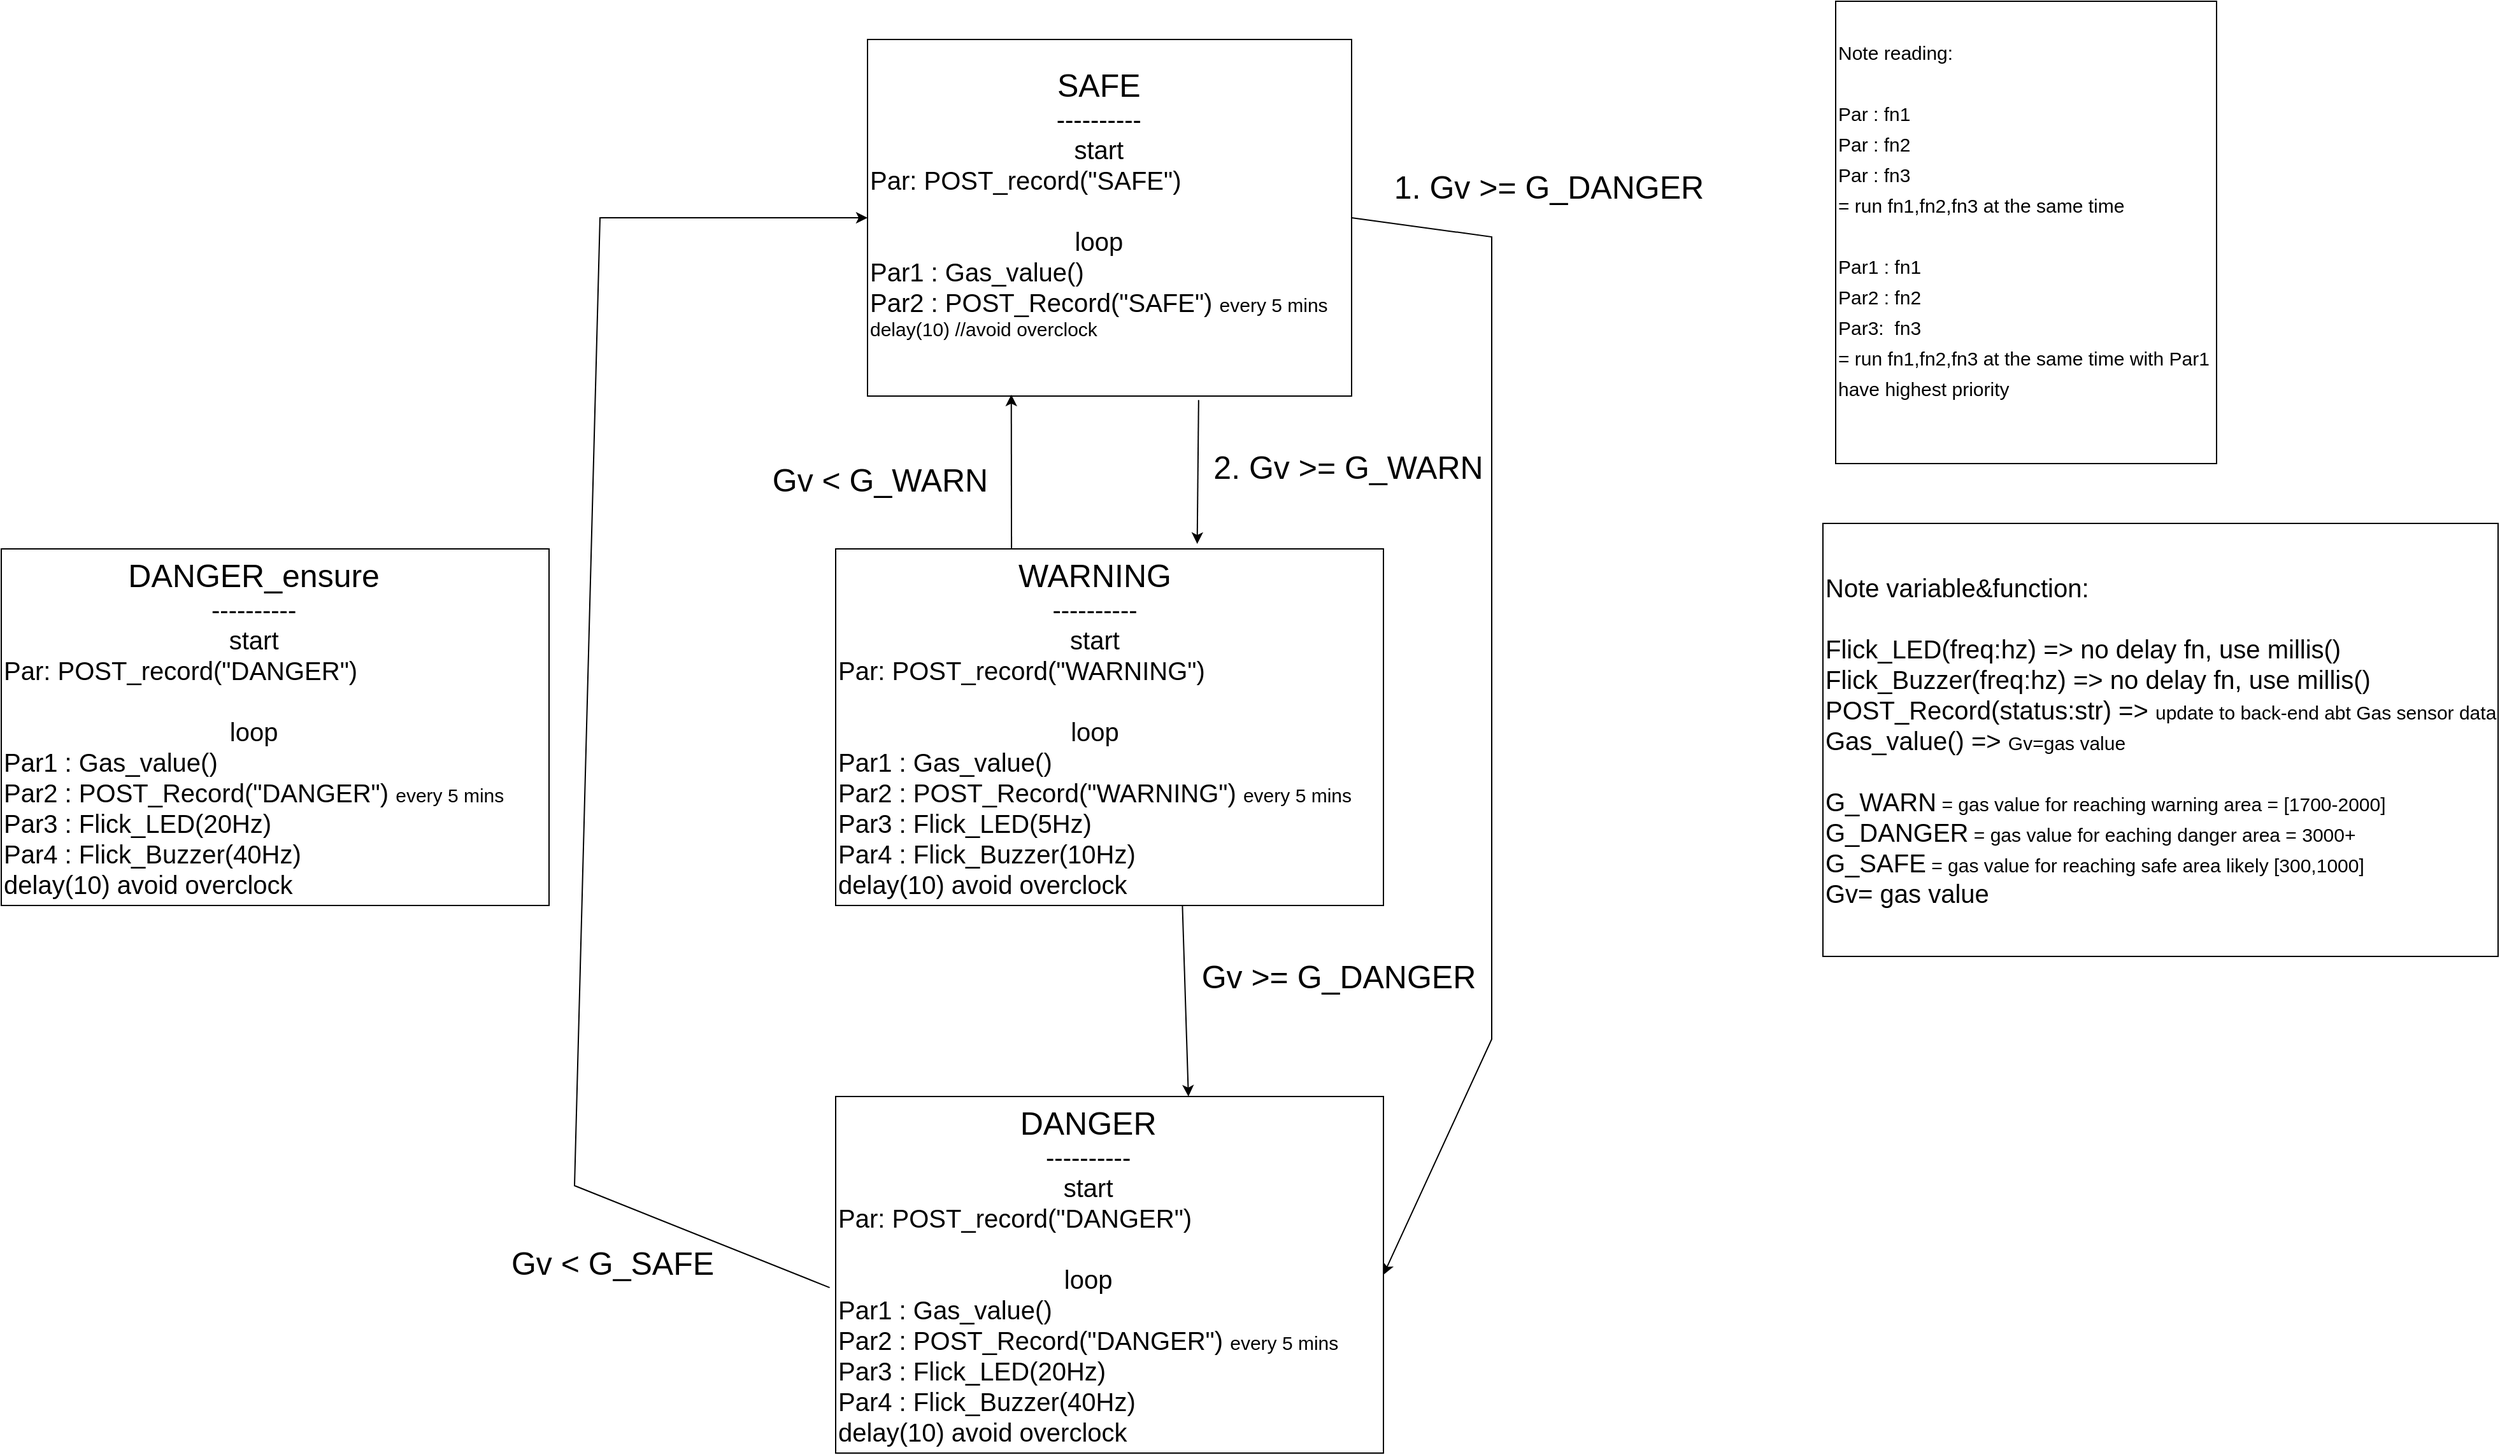 <mxfile version="20.8.19" type="github">
  <diagram name="Page-1" id="sjG4DysbOh6MQ5VIM363">
    <mxGraphModel dx="2066" dy="569" grid="1" gridSize="10" guides="1" tooltips="1" connect="1" arrows="1" fold="1" page="1" pageScale="1" pageWidth="850" pageHeight="1100" math="0" shadow="0">
      <root>
        <mxCell id="0" />
        <mxCell id="1" parent="0" />
        <mxCell id="1_t3aM_1tZM-ysJRbMeo-1" value="&lt;div style=&quot;text-align: center;&quot;&gt;&lt;span style=&quot;background-color: initial;&quot;&gt;&lt;font style=&quot;font-size: 25px;&quot;&gt;SAFE&lt;/font&gt;&lt;/span&gt;&lt;/div&gt;&lt;div style=&quot;text-align: center; font-size: 20px;&quot;&gt;&lt;span style=&quot;background-color: initial;&quot;&gt;&lt;font style=&quot;font-size: 20px;&quot;&gt;----------&lt;/font&gt;&lt;/span&gt;&lt;/div&gt;&lt;div style=&quot;text-align: center; font-size: 20px;&quot;&gt;start&lt;/div&gt;&lt;div style=&quot;font-size: 20px;&quot;&gt;Par: POST_record(&quot;SAFE&quot;)&lt;/div&gt;&lt;div style=&quot;font-size: 20px;&quot;&gt;&lt;br&gt;&lt;/div&gt;&lt;div style=&quot;text-align: center; font-size: 20px;&quot;&gt;&lt;font style=&quot;font-size: 20px;&quot;&gt;loop&lt;/font&gt;&lt;/div&gt;&lt;div style=&quot;font-size: 20px;&quot;&gt;Par1 : Gas_value()&lt;br&gt;&lt;/div&gt;&lt;div style=&quot;&quot;&gt;&lt;font style=&quot;font-size: 20px;&quot;&gt;Par2 : POST_Record(&quot;SAFE&quot;) &lt;/font&gt;&lt;font style=&quot;font-size: 15px;&quot;&gt;every 5 mins&lt;/font&gt;&lt;/div&gt;&lt;div style=&quot;&quot;&gt;&lt;span style=&quot;font-size: 15px;&quot;&gt;delay(10) //avoid overclock&lt;/span&gt;&lt;/div&gt;&lt;div style=&quot;font-size: 20px;&quot;&gt;&lt;br&gt;&lt;/div&gt;" style="rounded=0;whiteSpace=wrap;html=1;align=left;" parent="1" vertex="1">
          <mxGeometry x="380" y="70" width="380" height="280" as="geometry" />
        </mxCell>
        <mxCell id="1_t3aM_1tZM-ysJRbMeo-5" value="" style="endArrow=classic;html=1;rounded=0;fontSize=15;exitX=1;exitY=0.5;exitDx=0;exitDy=0;entryX=1;entryY=0.5;entryDx=0;entryDy=0;" parent="1" source="1_t3aM_1tZM-ysJRbMeo-1" target="uM968uDrHWjhQedUZtUP-4" edge="1">
          <mxGeometry width="50" height="50" relative="1" as="geometry">
            <mxPoint x="700" y="360" as="sourcePoint" />
            <mxPoint x="630" y="855" as="targetPoint" />
            <Array as="points">
              <mxPoint x="870" y="225" />
              <mxPoint x="870" y="855" />
            </Array>
          </mxGeometry>
        </mxCell>
        <mxCell id="1_t3aM_1tZM-ysJRbMeo-25" value="" style="endArrow=classic;html=1;rounded=0;fontSize=20;entryX=0.66;entryY=-0.014;entryDx=0;entryDy=0;exitX=0.684;exitY=1.011;exitDx=0;exitDy=0;entryPerimeter=0;exitPerimeter=0;" parent="1" source="1_t3aM_1tZM-ysJRbMeo-1" target="uM968uDrHWjhQedUZtUP-3" edge="1">
          <mxGeometry width="50" height="50" relative="1" as="geometry">
            <mxPoint x="580" y="490" as="sourcePoint" />
            <mxPoint x="649.25" y="396.35" as="targetPoint" />
          </mxGeometry>
        </mxCell>
        <mxCell id="1_t3aM_1tZM-ysJRbMeo-27" value="" style="endArrow=classic;html=1;rounded=0;fontSize=20;exitX=-0.011;exitY=0.536;exitDx=0;exitDy=0;exitPerimeter=0;entryX=0;entryY=0.5;entryDx=0;entryDy=0;" parent="1" source="uM968uDrHWjhQedUZtUP-4" target="1_t3aM_1tZM-ysJRbMeo-1" edge="1">
          <mxGeometry width="50" height="50" relative="1" as="geometry">
            <mxPoint x="477.3" y="861.75" as="sourcePoint" />
            <mxPoint x="430" y="200" as="targetPoint" />
            <Array as="points">
              <mxPoint x="150" y="970" />
              <mxPoint x="170" y="210" />
            </Array>
          </mxGeometry>
        </mxCell>
        <mxCell id="1_t3aM_1tZM-ysJRbMeo-28" value="&lt;font style=&quot;font-size: 15px;&quot;&gt;Note reading:&lt;br&gt;&lt;br&gt;Par : fn1&lt;br&gt;Par : fn2&lt;br&gt;Par : fn3&lt;br&gt;= run fn1,fn2,fn3 at the same time&amp;nbsp;&lt;br&gt;&lt;br&gt;Par1 : fn1&lt;br&gt;Par2 : fn2&lt;br&gt;Par3:&amp;nbsp; fn3&lt;br&gt;= run fn1,fn2,fn3 at the same time with Par1 have highest priority&lt;br&gt;&lt;br&gt;&lt;/font&gt;" style="rounded=0;whiteSpace=wrap;html=1;fontSize=20;align=left;" parent="1" vertex="1">
          <mxGeometry x="1140" y="40" width="299" height="363" as="geometry" />
        </mxCell>
        <mxCell id="uM968uDrHWjhQedUZtUP-1" value="Note variable&amp;amp;function:&lt;br&gt;&lt;br&gt;Flick_LED(freq:hz) =&amp;gt; no delay fn, use millis()&lt;br&gt;Flick_Buzzer(freq:hz) =&amp;gt; no delay fn, use millis()&lt;br&gt;POST_Record(status:str) =&amp;gt; &lt;font style=&quot;&quot;&gt;&lt;span style=&quot;font-size: 15px;&quot;&gt;update to back-end abt Gas sensor data&lt;br&gt;&lt;/span&gt;Gas_value() =&amp;gt; &lt;font style=&quot;font-size: 15px;&quot;&gt;Gv=gas value&lt;/font&gt;&lt;br&gt;&lt;br&gt;&lt;font style=&quot;font-size: 20px;&quot;&gt;G_WARN&lt;/font&gt;&lt;/font&gt;&lt;font style=&quot;&quot;&gt;&lt;span style=&quot;font-size: 15px;&quot;&gt;&amp;nbsp;= gas value for reaching warning area = [1700-2000]&lt;/span&gt;&lt;br&gt;&lt;font style=&quot;font-size: 20px;&quot;&gt;G_DANGER&lt;/font&gt;&lt;/font&gt;&lt;font style=&quot;&quot;&gt;&lt;span style=&quot;font-size: 15px;&quot;&gt;&amp;nbsp;= gas value for eaching danger area = 3000+&lt;/span&gt;&lt;br&gt;&lt;font style=&quot;font-size: 20px;&quot;&gt;G_SAFE&lt;/font&gt;&lt;/font&gt;&lt;font style=&quot;&quot;&gt;&lt;span style=&quot;font-size: 15px;&quot;&gt;&amp;nbsp;= gas value for reaching safe area likely [300,1000]&lt;/span&gt;&lt;br&gt;&lt;font style=&quot;font-size: 20px;&quot;&gt;Gv= gas value&lt;/font&gt;&lt;br&gt;&lt;/font&gt;" style="rounded=0;whiteSpace=wrap;html=1;fontSize=20;align=left;" parent="1" vertex="1">
          <mxGeometry x="1130" y="450" width="530" height="340" as="geometry" />
        </mxCell>
        <mxCell id="uM968uDrHWjhQedUZtUP-3" value="&lt;div style=&quot;text-align: center;&quot;&gt;&lt;span style=&quot;background-color: initial;&quot;&gt;&lt;font style=&quot;font-size: 25px;&quot;&gt;WARNING&lt;/font&gt;&lt;/span&gt;&lt;/div&gt;&lt;div style=&quot;text-align: center; font-size: 20px;&quot;&gt;&lt;span style=&quot;background-color: initial;&quot;&gt;&lt;font style=&quot;font-size: 20px;&quot;&gt;----------&lt;/font&gt;&lt;/span&gt;&lt;/div&gt;&lt;div style=&quot;text-align: center; font-size: 20px;&quot;&gt;start&lt;/div&gt;&lt;div style=&quot;font-size: 20px;&quot;&gt;Par: POST_record(&quot;WARNING&quot;)&lt;/div&gt;&lt;div style=&quot;font-size: 20px;&quot;&gt;&lt;br&gt;&lt;/div&gt;&lt;div style=&quot;text-align: center; font-size: 20px;&quot;&gt;&lt;font style=&quot;font-size: 20px;&quot;&gt;loop&lt;/font&gt;&lt;/div&gt;&lt;div style=&quot;font-size: 20px;&quot;&gt;Par1 : Gas_value()&lt;br&gt;&lt;/div&gt;&lt;div style=&quot;&quot;&gt;&lt;font style=&quot;font-size: 20px;&quot;&gt;Par2 : POST_Record(&quot;WARNING&quot;) &lt;/font&gt;&lt;font style=&quot;font-size: 15px;&quot;&gt;every 5 mins&lt;/font&gt;&lt;/div&gt;&lt;div style=&quot;font-size: 20px;&quot;&gt;Par3 : Flick_LED(5Hz)&lt;/div&gt;&lt;div style=&quot;font-size: 20px;&quot;&gt;Par4 : Flick_Buzzer(10Hz)&lt;/div&gt;&lt;div style=&quot;font-size: 20px;&quot;&gt;delay(10) avoid overclock&lt;/div&gt;" style="rounded=0;whiteSpace=wrap;html=1;align=left;" parent="1" vertex="1">
          <mxGeometry x="355" y="470" width="430" height="280" as="geometry" />
        </mxCell>
        <mxCell id="uM968uDrHWjhQedUZtUP-4" value="&lt;div style=&quot;text-align: center;&quot;&gt;&lt;span style=&quot;background-color: initial;&quot;&gt;&lt;font style=&quot;font-size: 25px;&quot;&gt;DANGER&lt;/font&gt;&lt;/span&gt;&lt;/div&gt;&lt;div style=&quot;text-align: center; font-size: 20px;&quot;&gt;&lt;span style=&quot;background-color: initial;&quot;&gt;&lt;font style=&quot;font-size: 20px;&quot;&gt;----------&lt;/font&gt;&lt;/span&gt;&lt;/div&gt;&lt;div style=&quot;text-align: center; font-size: 20px;&quot;&gt;start&lt;/div&gt;&lt;div style=&quot;font-size: 20px;&quot;&gt;Par: POST_record(&quot;DANGER&quot;)&lt;/div&gt;&lt;div style=&quot;font-size: 20px;&quot;&gt;&lt;br&gt;&lt;/div&gt;&lt;div style=&quot;text-align: center; font-size: 20px;&quot;&gt;&lt;font style=&quot;font-size: 20px;&quot;&gt;loop&lt;/font&gt;&lt;/div&gt;&lt;div style=&quot;font-size: 20px;&quot;&gt;Par1 : Gas_value()&lt;br&gt;&lt;/div&gt;&lt;div style=&quot;&quot;&gt;&lt;font style=&quot;font-size: 20px;&quot;&gt;Par2 : POST_Record(&quot;DANGER&quot;) &lt;/font&gt;&lt;font style=&quot;font-size: 15px;&quot;&gt;every 5 mins&lt;/font&gt;&lt;/div&gt;&lt;div style=&quot;font-size: 20px;&quot;&gt;Par3 : Flick_LED(20Hz)&lt;/div&gt;&lt;div style=&quot;font-size: 20px;&quot;&gt;Par4 : Flick_Buzzer(40Hz)&lt;/div&gt;&lt;div style=&quot;font-size: 20px;&quot;&gt;delay(10) avoid overclock&lt;/div&gt;" style="rounded=0;whiteSpace=wrap;html=1;align=left;" parent="1" vertex="1">
          <mxGeometry x="355" y="900" width="430" height="280" as="geometry" />
        </mxCell>
        <mxCell id="uM968uDrHWjhQedUZtUP-5" value="" style="endArrow=classic;html=1;rounded=0;fontSize=25;exitX=0.321;exitY=0;exitDx=0;exitDy=0;exitPerimeter=0;entryX=0.297;entryY=0.996;entryDx=0;entryDy=0;entryPerimeter=0;" parent="1" source="uM968uDrHWjhQedUZtUP-3" target="1_t3aM_1tZM-ysJRbMeo-1" edge="1">
          <mxGeometry width="50" height="50" relative="1" as="geometry">
            <mxPoint x="920" y="610" as="sourcePoint" />
            <mxPoint x="970" y="560" as="targetPoint" />
          </mxGeometry>
        </mxCell>
        <mxCell id="uM968uDrHWjhQedUZtUP-6" value="" style="endArrow=classic;html=1;rounded=0;fontSize=25;exitX=0.633;exitY=1;exitDx=0;exitDy=0;exitPerimeter=0;entryX=0.644;entryY=0;entryDx=0;entryDy=0;entryPerimeter=0;" parent="1" source="uM968uDrHWjhQedUZtUP-3" target="uM968uDrHWjhQedUZtUP-4" edge="1">
          <mxGeometry width="50" height="50" relative="1" as="geometry">
            <mxPoint x="920" y="710" as="sourcePoint" />
            <mxPoint x="970" y="660" as="targetPoint" />
          </mxGeometry>
        </mxCell>
        <mxCell id="uM968uDrHWjhQedUZtUP-8" value="1. Gv &amp;gt;= G_DANGER" style="text;html=1;strokeColor=none;fillColor=none;align=center;verticalAlign=middle;whiteSpace=wrap;rounded=0;fontSize=25;" parent="1" vertex="1">
          <mxGeometry x="780" y="170" width="270" height="30" as="geometry" />
        </mxCell>
        <mxCell id="uM968uDrHWjhQedUZtUP-9" value="Gv &amp;lt; G_SAFE" style="text;html=1;strokeColor=none;fillColor=none;align=center;verticalAlign=middle;whiteSpace=wrap;rounded=0;fontSize=25;" parent="1" vertex="1">
          <mxGeometry x="80" y="990" width="200" height="80" as="geometry" />
        </mxCell>
        <mxCell id="uM968uDrHWjhQedUZtUP-11" value="2. Gv &amp;gt;= G_WARN" style="text;html=1;strokeColor=none;fillColor=none;align=center;verticalAlign=middle;whiteSpace=wrap;rounded=0;fontSize=25;" parent="1" vertex="1">
          <mxGeometry x="640" y="390" width="235" height="30" as="geometry" />
        </mxCell>
        <mxCell id="uM968uDrHWjhQedUZtUP-12" value="Gv &amp;lt; G_WARN" style="text;html=1;strokeColor=none;fillColor=none;align=center;verticalAlign=middle;whiteSpace=wrap;rounded=0;fontSize=25;" parent="1" vertex="1">
          <mxGeometry x="280" y="400" width="220" height="30" as="geometry" />
        </mxCell>
        <mxCell id="uM968uDrHWjhQedUZtUP-14" value="Gv &amp;gt;= G_DANGER" style="text;html=1;strokeColor=none;fillColor=none;align=center;verticalAlign=middle;whiteSpace=wrap;rounded=0;fontSize=25;" parent="1" vertex="1">
          <mxGeometry x="630" y="790" width="240" height="30" as="geometry" />
        </mxCell>
        <mxCell id="-2Y-5b2Bdj6tNo9o1Tkx-2" value="&lt;div style=&quot;text-align: center;&quot;&gt;&lt;span style=&quot;background-color: initial;&quot;&gt;&lt;font style=&quot;font-size: 25px;&quot;&gt;DANGER_ensure&lt;/font&gt;&lt;/span&gt;&lt;/div&gt;&lt;div style=&quot;text-align: center; font-size: 20px;&quot;&gt;&lt;span style=&quot;background-color: initial;&quot;&gt;&lt;font style=&quot;font-size: 20px;&quot;&gt;----------&lt;/font&gt;&lt;/span&gt;&lt;/div&gt;&lt;div style=&quot;text-align: center; font-size: 20px;&quot;&gt;start&lt;/div&gt;&lt;div style=&quot;font-size: 20px;&quot;&gt;Par: POST_record(&quot;DANGER&quot;)&lt;/div&gt;&lt;div style=&quot;font-size: 20px;&quot;&gt;&lt;br&gt;&lt;/div&gt;&lt;div style=&quot;text-align: center; font-size: 20px;&quot;&gt;&lt;font style=&quot;font-size: 20px;&quot;&gt;loop&lt;/font&gt;&lt;/div&gt;&lt;div style=&quot;font-size: 20px;&quot;&gt;Par1 : Gas_value()&lt;br&gt;&lt;/div&gt;&lt;div style=&quot;&quot;&gt;&lt;font style=&quot;font-size: 20px;&quot;&gt;Par2 : POST_Record(&quot;DANGER&quot;) &lt;/font&gt;&lt;font style=&quot;font-size: 15px;&quot;&gt;every 5 mins&lt;/font&gt;&lt;/div&gt;&lt;div style=&quot;font-size: 20px;&quot;&gt;Par3 : Flick_LED(20Hz)&lt;/div&gt;&lt;div style=&quot;font-size: 20px;&quot;&gt;Par4 : Flick_Buzzer(40Hz)&lt;/div&gt;&lt;div style=&quot;font-size: 20px;&quot;&gt;delay(10) avoid overclock&lt;/div&gt;" style="rounded=0;whiteSpace=wrap;html=1;align=left;" vertex="1" parent="1">
          <mxGeometry x="-300" y="470" width="430" height="280" as="geometry" />
        </mxCell>
      </root>
    </mxGraphModel>
  </diagram>
</mxfile>
